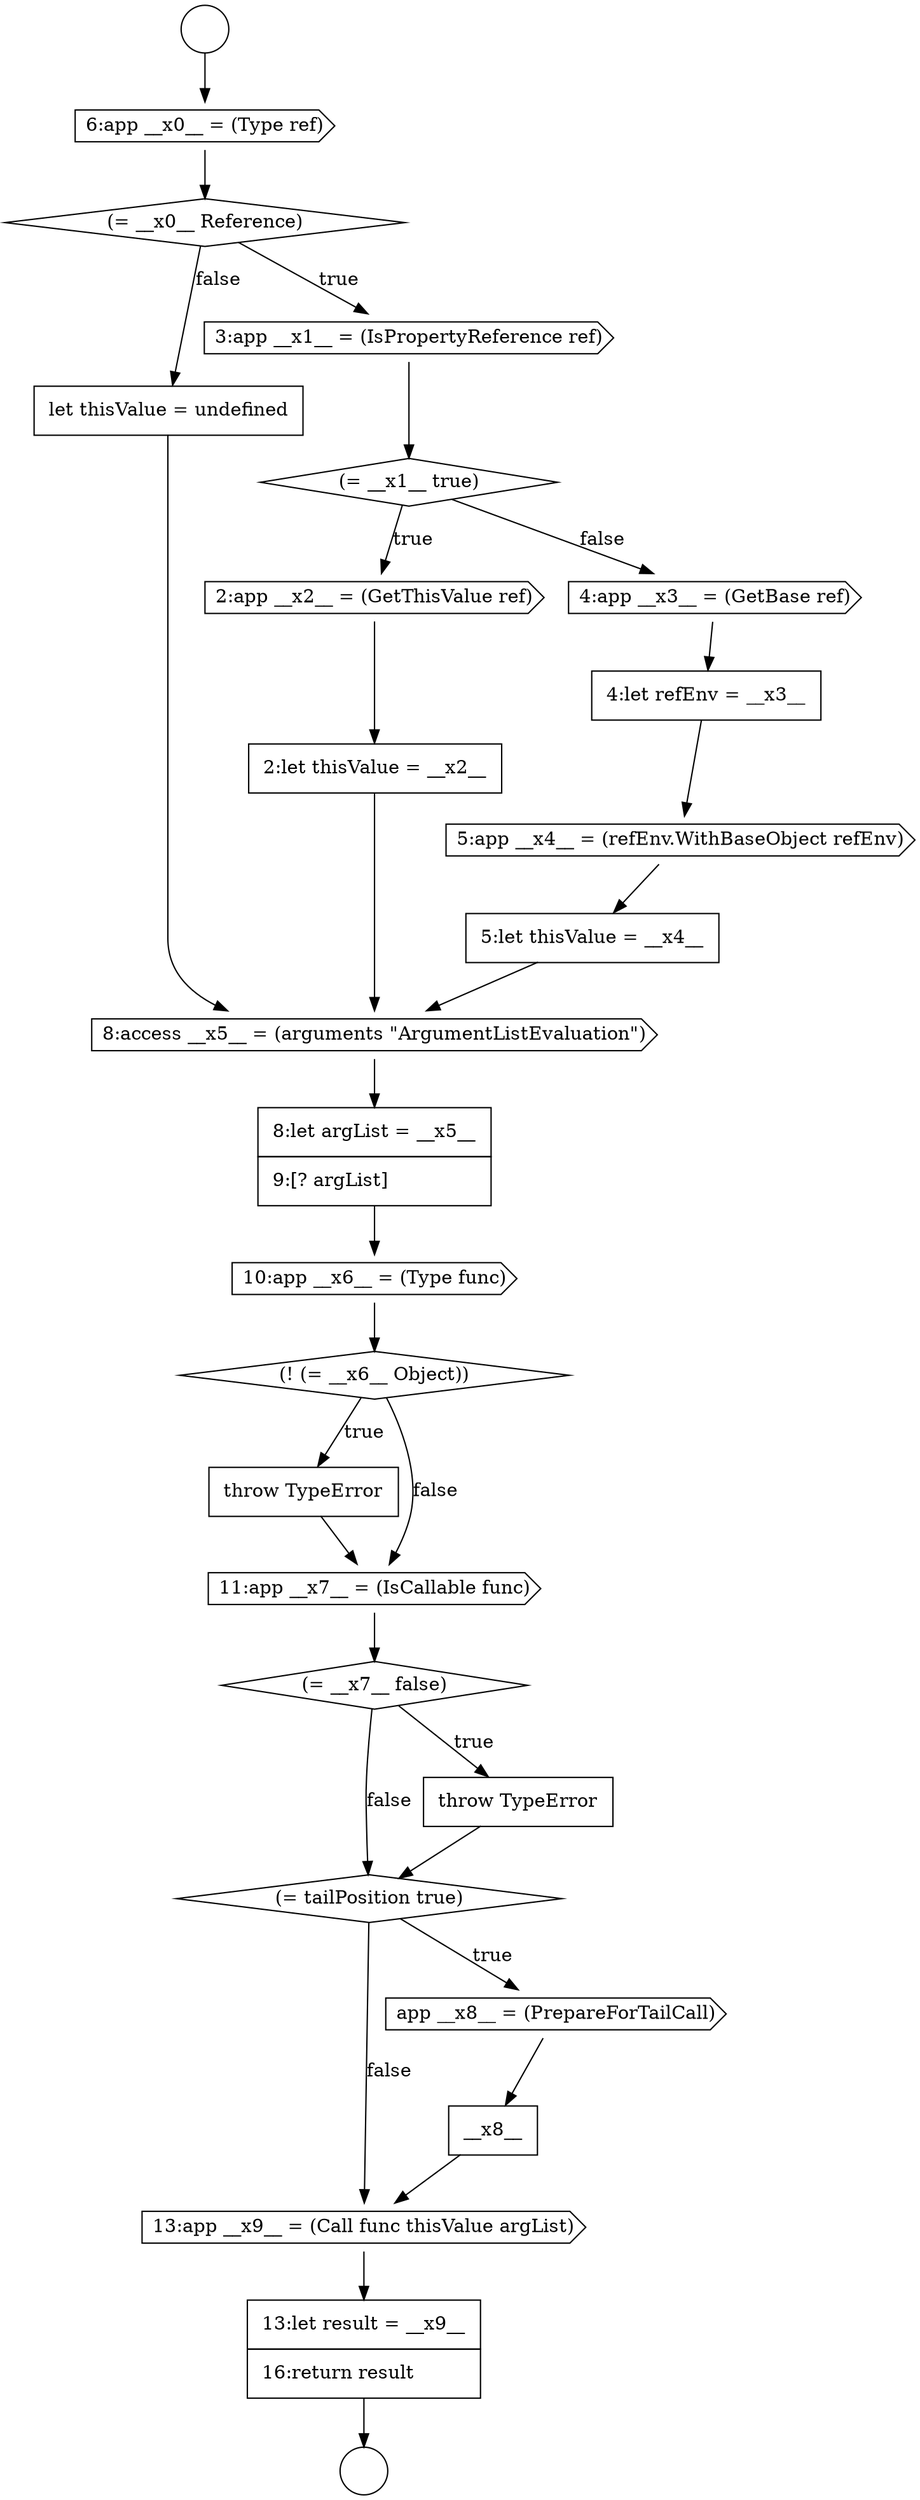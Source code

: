 digraph {
  node4262 [shape=cds, label=<<font color="black">10:app __x6__ = (Type func)</font>> color="black" fillcolor="white" style=filled]
  node4247 [shape=circle label=" " color="black" fillcolor="white" style=filled]
  node4258 [shape=none, margin=0, label=<<font color="black">
    <table border="0" cellborder="1" cellspacing="0" cellpadding="10">
      <tr><td align="left">5:let thisValue = __x4__</td></tr>
    </table>
  </font>> color="black" fillcolor="white" style=filled]
  node4252 [shape=diamond, label=<<font color="black">(= __x1__ true)</font>> color="black" fillcolor="white" style=filled]
  node4259 [shape=none, margin=0, label=<<font color="black">
    <table border="0" cellborder="1" cellspacing="0" cellpadding="10">
      <tr><td align="left">let thisValue = undefined</td></tr>
    </table>
  </font>> color="black" fillcolor="white" style=filled]
  node4268 [shape=diamond, label=<<font color="black">(= tailPosition true)</font>> color="black" fillcolor="white" style=filled]
  node4251 [shape=cds, label=<<font color="black">3:app __x1__ = (IsPropertyReference ref)</font>> color="black" fillcolor="white" style=filled]
  node4264 [shape=none, margin=0, label=<<font color="black">
    <table border="0" cellborder="1" cellspacing="0" cellpadding="10">
      <tr><td align="left">throw TypeError</td></tr>
    </table>
  </font>> color="black" fillcolor="white" style=filled]
  node4260 [shape=cds, label=<<font color="black">8:access __x5__ = (arguments &quot;ArgumentListEvaluation&quot;)</font>> color="black" fillcolor="white" style=filled]
  node4254 [shape=none, margin=0, label=<<font color="black">
    <table border="0" cellborder="1" cellspacing="0" cellpadding="10">
      <tr><td align="left">2:let thisValue = __x2__</td></tr>
    </table>
  </font>> color="black" fillcolor="white" style=filled]
  node4271 [shape=cds, label=<<font color="black">13:app __x9__ = (Call func thisValue argList)</font>> color="black" fillcolor="white" style=filled]
  node4266 [shape=diamond, label=<<font color="black">(= __x7__ false)</font>> color="black" fillcolor="white" style=filled]
  node4249 [shape=cds, label=<<font color="black">6:app __x0__ = (Type ref)</font>> color="black" fillcolor="white" style=filled]
  node4270 [shape=none, margin=0, label=<<font color="black">
    <table border="0" cellborder="1" cellspacing="0" cellpadding="10">
      <tr><td align="left">__x8__</td></tr>
    </table>
  </font>> color="black" fillcolor="white" style=filled]
  node4265 [shape=cds, label=<<font color="black">11:app __x7__ = (IsCallable func)</font>> color="black" fillcolor="white" style=filled]
  node4253 [shape=cds, label=<<font color="black">2:app __x2__ = (GetThisValue ref)</font>> color="black" fillcolor="white" style=filled]
  node4248 [shape=circle label=" " color="black" fillcolor="white" style=filled]
  node4263 [shape=diamond, label=<<font color="black">(! (= __x6__ Object))</font>> color="black" fillcolor="white" style=filled]
  node4256 [shape=none, margin=0, label=<<font color="black">
    <table border="0" cellborder="1" cellspacing="0" cellpadding="10">
      <tr><td align="left">4:let refEnv = __x3__</td></tr>
    </table>
  </font>> color="black" fillcolor="white" style=filled]
  node4269 [shape=cds, label=<<font color="black">app __x8__ = (PrepareForTailCall)</font>> color="black" fillcolor="white" style=filled]
  node4255 [shape=cds, label=<<font color="black">4:app __x3__ = (GetBase ref)</font>> color="black" fillcolor="white" style=filled]
  node4272 [shape=none, margin=0, label=<<font color="black">
    <table border="0" cellborder="1" cellspacing="0" cellpadding="10">
      <tr><td align="left">13:let result = __x9__</td></tr>
      <tr><td align="left">16:return result</td></tr>
    </table>
  </font>> color="black" fillcolor="white" style=filled]
  node4267 [shape=none, margin=0, label=<<font color="black">
    <table border="0" cellborder="1" cellspacing="0" cellpadding="10">
      <tr><td align="left">throw TypeError</td></tr>
    </table>
  </font>> color="black" fillcolor="white" style=filled]
  node4257 [shape=cds, label=<<font color="black">5:app __x4__ = (refEnv.WithBaseObject refEnv)</font>> color="black" fillcolor="white" style=filled]
  node4250 [shape=diamond, label=<<font color="black">(= __x0__ Reference)</font>> color="black" fillcolor="white" style=filled]
  node4261 [shape=none, margin=0, label=<<font color="black">
    <table border="0" cellborder="1" cellspacing="0" cellpadding="10">
      <tr><td align="left">8:let argList = __x5__</td></tr>
      <tr><td align="left">9:[? argList]</td></tr>
    </table>
  </font>> color="black" fillcolor="white" style=filled]
  node4258 -> node4260 [ color="black"]
  node4268 -> node4269 [label=<<font color="black">true</font>> color="black"]
  node4268 -> node4271 [label=<<font color="black">false</font>> color="black"]
  node4251 -> node4252 [ color="black"]
  node4272 -> node4248 [ color="black"]
  node4247 -> node4249 [ color="black"]
  node4255 -> node4256 [ color="black"]
  node4269 -> node4270 [ color="black"]
  node4249 -> node4250 [ color="black"]
  node4262 -> node4263 [ color="black"]
  node4254 -> node4260 [ color="black"]
  node4257 -> node4258 [ color="black"]
  node4261 -> node4262 [ color="black"]
  node4256 -> node4257 [ color="black"]
  node4264 -> node4265 [ color="black"]
  node4271 -> node4272 [ color="black"]
  node4270 -> node4271 [ color="black"]
  node4260 -> node4261 [ color="black"]
  node4252 -> node4253 [label=<<font color="black">true</font>> color="black"]
  node4252 -> node4255 [label=<<font color="black">false</font>> color="black"]
  node4266 -> node4267 [label=<<font color="black">true</font>> color="black"]
  node4266 -> node4268 [label=<<font color="black">false</font>> color="black"]
  node4263 -> node4264 [label=<<font color="black">true</font>> color="black"]
  node4263 -> node4265 [label=<<font color="black">false</font>> color="black"]
  node4259 -> node4260 [ color="black"]
  node4250 -> node4251 [label=<<font color="black">true</font>> color="black"]
  node4250 -> node4259 [label=<<font color="black">false</font>> color="black"]
  node4265 -> node4266 [ color="black"]
  node4253 -> node4254 [ color="black"]
  node4267 -> node4268 [ color="black"]
}
